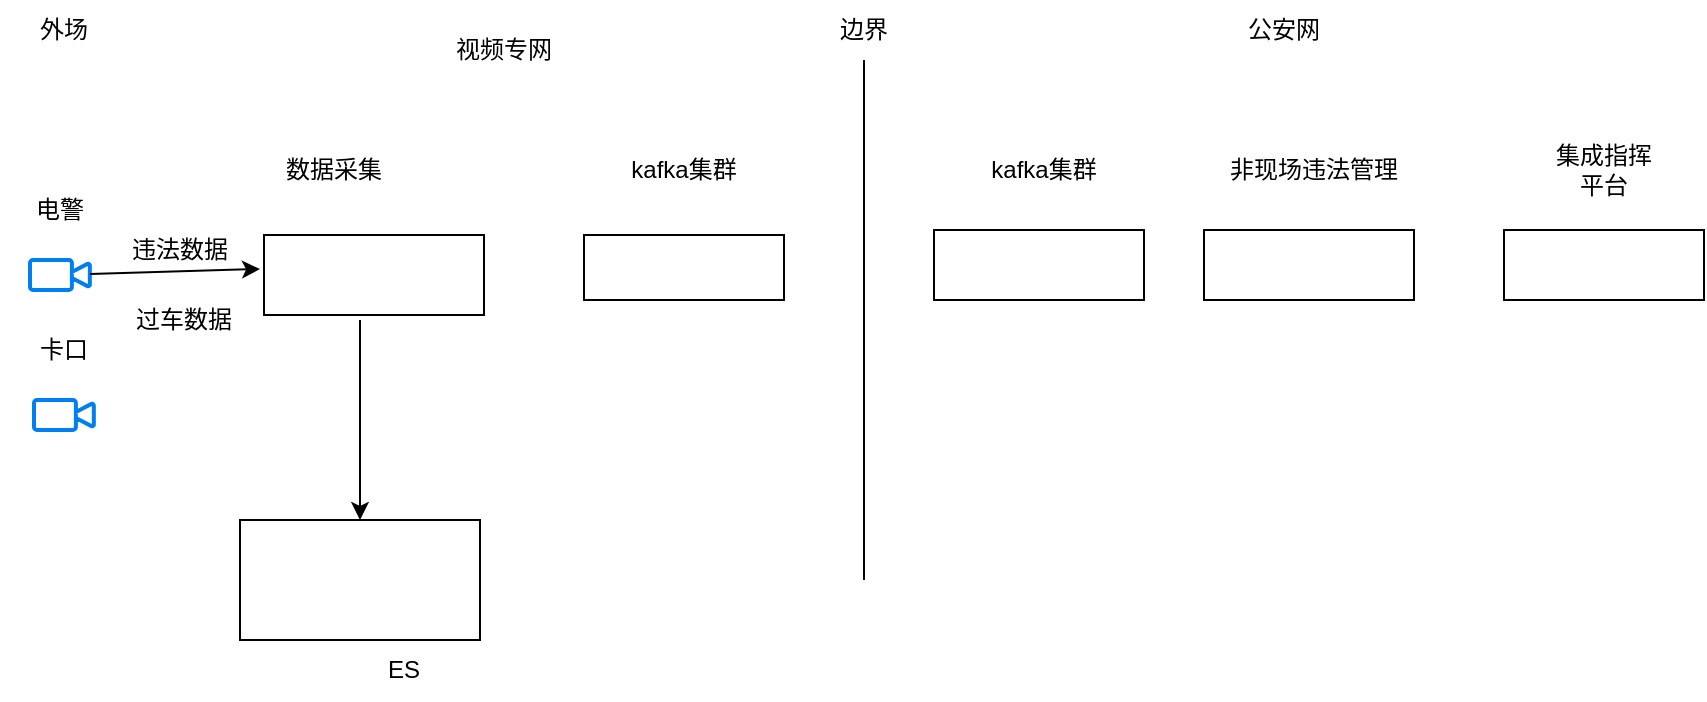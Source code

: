 <mxfile version="24.6.5" type="github">
  <diagram name="非现场违法管理系统" id="kNxR6VaUUjMcpS6PDHXA">
    <mxGraphModel dx="1434" dy="705" grid="1" gridSize="10" guides="1" tooltips="1" connect="1" arrows="1" fold="1" page="1" pageScale="1" pageWidth="827" pageHeight="1169" math="0" shadow="0">
      <root>
        <mxCell id="0" />
        <mxCell id="1" parent="0" />
        <mxCell id="nmC_CQ2BZJyvWGXA_My--1" value="" style="rounded=0;whiteSpace=wrap;html=1;" vertex="1" parent="1">
          <mxGeometry x="150" y="197.5" width="110" height="40" as="geometry" />
        </mxCell>
        <mxCell id="nmC_CQ2BZJyvWGXA_My--2" value="" style="rounded=0;whiteSpace=wrap;html=1;" vertex="1" parent="1">
          <mxGeometry x="770" y="195" width="100" height="35" as="geometry" />
        </mxCell>
        <mxCell id="nmC_CQ2BZJyvWGXA_My--3" value="" style="rounded=0;whiteSpace=wrap;html=1;" vertex="1" parent="1">
          <mxGeometry x="485" y="195" width="105" height="35" as="geometry" />
        </mxCell>
        <mxCell id="nmC_CQ2BZJyvWGXA_My--4" value="公安网" style="text;html=1;align=center;verticalAlign=middle;whiteSpace=wrap;rounded=0;" vertex="1" parent="1">
          <mxGeometry x="630" y="80" width="60" height="30" as="geometry" />
        </mxCell>
        <mxCell id="nmC_CQ2BZJyvWGXA_My--6" value="" style="html=1;verticalLabelPosition=bottom;align=center;labelBackgroundColor=#ffffff;verticalAlign=top;strokeWidth=2;strokeColor=#0080F0;shadow=0;dashed=0;shape=mxgraph.ios7.icons.video_conversation;" vertex="1" parent="1">
          <mxGeometry x="33" y="210" width="30" height="15" as="geometry" />
        </mxCell>
        <mxCell id="nmC_CQ2BZJyvWGXA_My--7" value="" style="html=1;verticalLabelPosition=bottom;align=center;labelBackgroundColor=#ffffff;verticalAlign=top;strokeWidth=2;strokeColor=#0080F0;shadow=0;dashed=0;shape=mxgraph.ios7.icons.video_conversation;" vertex="1" parent="1">
          <mxGeometry x="35" y="280" width="30" height="15" as="geometry" />
        </mxCell>
        <mxCell id="nmC_CQ2BZJyvWGXA_My--8" value="电警" style="text;html=1;align=center;verticalAlign=middle;whiteSpace=wrap;rounded=0;" vertex="1" parent="1">
          <mxGeometry x="18" y="170" width="60" height="30" as="geometry" />
        </mxCell>
        <mxCell id="nmC_CQ2BZJyvWGXA_My--9" value="卡口" style="text;html=1;align=center;verticalAlign=middle;whiteSpace=wrap;rounded=0;" vertex="1" parent="1">
          <mxGeometry x="20" y="240" width="60" height="30" as="geometry" />
        </mxCell>
        <mxCell id="nmC_CQ2BZJyvWGXA_My--10" value="数据采集" style="text;html=1;align=center;verticalAlign=middle;whiteSpace=wrap;rounded=0;" vertex="1" parent="1">
          <mxGeometry x="155" y="150" width="60" height="30" as="geometry" />
        </mxCell>
        <mxCell id="nmC_CQ2BZJyvWGXA_My--11" value="kafka集群" style="text;html=1;align=center;verticalAlign=middle;whiteSpace=wrap;rounded=0;" vertex="1" parent="1">
          <mxGeometry x="330" y="150" width="60" height="30" as="geometry" />
        </mxCell>
        <mxCell id="nmC_CQ2BZJyvWGXA_My--12" value="" style="rounded=0;whiteSpace=wrap;html=1;" vertex="1" parent="1">
          <mxGeometry x="310" y="197.5" width="100" height="32.5" as="geometry" />
        </mxCell>
        <mxCell id="nmC_CQ2BZJyvWGXA_My--13" value="外场" style="text;html=1;align=center;verticalAlign=middle;whiteSpace=wrap;rounded=0;" vertex="1" parent="1">
          <mxGeometry x="20" y="80" width="60" height="30" as="geometry" />
        </mxCell>
        <mxCell id="nmC_CQ2BZJyvWGXA_My--14" value="视频专网" style="text;html=1;align=center;verticalAlign=middle;whiteSpace=wrap;rounded=0;" vertex="1" parent="1">
          <mxGeometry x="240" y="90" width="60" height="30" as="geometry" />
        </mxCell>
        <mxCell id="nmC_CQ2BZJyvWGXA_My--15" value="" style="endArrow=none;html=1;rounded=0;" edge="1" parent="1">
          <mxGeometry width="50" height="50" relative="1" as="geometry">
            <mxPoint x="450" y="370" as="sourcePoint" />
            <mxPoint x="450" y="110" as="targetPoint" />
          </mxGeometry>
        </mxCell>
        <mxCell id="nmC_CQ2BZJyvWGXA_My--16" value="边界" style="text;html=1;align=center;verticalAlign=middle;whiteSpace=wrap;rounded=0;" vertex="1" parent="1">
          <mxGeometry x="420" y="80" width="60" height="30" as="geometry" />
        </mxCell>
        <mxCell id="nmC_CQ2BZJyvWGXA_My--17" value="kafka集群" style="text;html=1;align=center;verticalAlign=middle;whiteSpace=wrap;rounded=0;" vertex="1" parent="1">
          <mxGeometry x="510" y="150" width="60" height="30" as="geometry" />
        </mxCell>
        <mxCell id="nmC_CQ2BZJyvWGXA_My--18" value="非现场违法管理" style="text;html=1;align=center;verticalAlign=middle;whiteSpace=wrap;rounded=0;" vertex="1" parent="1">
          <mxGeometry x="620" y="150" width="110" height="30" as="geometry" />
        </mxCell>
        <mxCell id="nmC_CQ2BZJyvWGXA_My--19" value="集成指挥平台" style="text;html=1;align=center;verticalAlign=middle;whiteSpace=wrap;rounded=0;" vertex="1" parent="1">
          <mxGeometry x="790" y="150" width="60" height="30" as="geometry" />
        </mxCell>
        <mxCell id="nmC_CQ2BZJyvWGXA_My--20" value="" style="rounded=0;whiteSpace=wrap;html=1;" vertex="1" parent="1">
          <mxGeometry x="620" y="195" width="105" height="35" as="geometry" />
        </mxCell>
        <mxCell id="nmC_CQ2BZJyvWGXA_My--21" value="" style="endArrow=classic;html=1;rounded=0;entryX=0;entryY=0.25;entryDx=0;entryDy=0;" edge="1" parent="1">
          <mxGeometry width="50" height="50" relative="1" as="geometry">
            <mxPoint x="63" y="217" as="sourcePoint" />
            <mxPoint x="148" y="214.5" as="targetPoint" />
          </mxGeometry>
        </mxCell>
        <mxCell id="nmC_CQ2BZJyvWGXA_My--22" value="违法数据" style="text;html=1;align=center;verticalAlign=middle;whiteSpace=wrap;rounded=0;" vertex="1" parent="1">
          <mxGeometry x="78" y="190" width="60" height="30" as="geometry" />
        </mxCell>
        <mxCell id="nmC_CQ2BZJyvWGXA_My--23" value="过车数据" style="text;html=1;align=center;verticalAlign=middle;whiteSpace=wrap;rounded=0;" vertex="1" parent="1">
          <mxGeometry x="80" y="225" width="60" height="30" as="geometry" />
        </mxCell>
        <mxCell id="nmC_CQ2BZJyvWGXA_My--24" value="" style="rounded=0;whiteSpace=wrap;html=1;" vertex="1" parent="1">
          <mxGeometry x="138" y="340" width="120" height="60" as="geometry" />
        </mxCell>
        <mxCell id="nmC_CQ2BZJyvWGXA_My--25" value="" style="endArrow=classic;html=1;rounded=0;entryX=0.5;entryY=0;entryDx=0;entryDy=0;" edge="1" parent="1" target="nmC_CQ2BZJyvWGXA_My--24">
          <mxGeometry width="50" height="50" relative="1" as="geometry">
            <mxPoint x="198" y="240" as="sourcePoint" />
            <mxPoint x="260" y="210" as="targetPoint" />
          </mxGeometry>
        </mxCell>
        <mxCell id="nmC_CQ2BZJyvWGXA_My--26" value="ES" style="text;html=1;align=center;verticalAlign=middle;whiteSpace=wrap;rounded=0;" vertex="1" parent="1">
          <mxGeometry x="190" y="400" width="60" height="30" as="geometry" />
        </mxCell>
      </root>
    </mxGraphModel>
  </diagram>
</mxfile>
